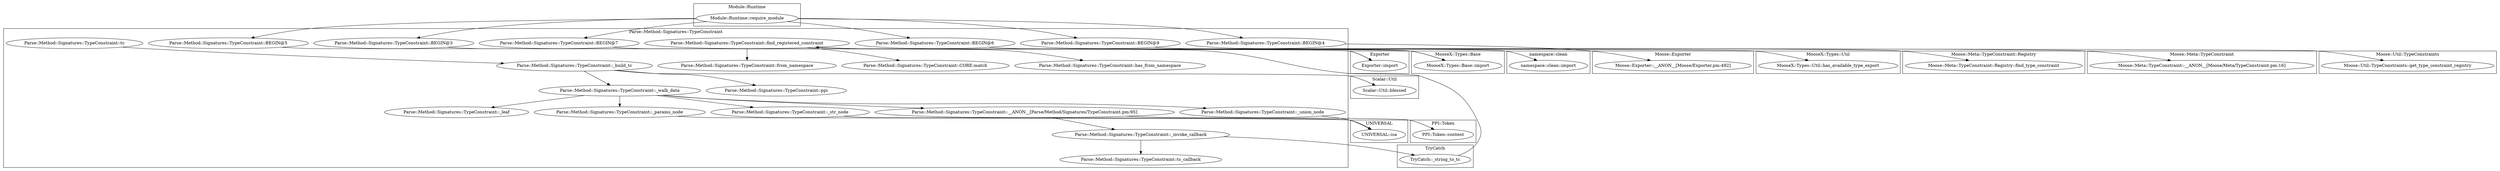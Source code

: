 digraph {
graph [overlap=false]
subgraph cluster_TryCatch {
	label="TryCatch";
	"TryCatch::_string_to_tc";
}
subgraph cluster_MooseX_Types_Util {
	label="MooseX::Types::Util";
	"MooseX::Types::Util::has_available_type_export";
}
subgraph cluster_Scalar_Util {
	label="Scalar::Util";
	"Scalar::Util::blessed";
}
subgraph cluster_UNIVERSAL {
	label="UNIVERSAL";
	"UNIVERSAL::isa";
}
subgraph cluster_namespace_clean {
	label="namespace::clean";
	"namespace::clean::import";
}
subgraph cluster_Parse_Method_Signatures_TypeConstraint {
	label="Parse::Method::Signatures::TypeConstraint";
	"Parse::Method::Signatures::TypeConstraint::BEGIN@3";
	"Parse::Method::Signatures::TypeConstraint::_str_node";
	"Parse::Method::Signatures::TypeConstraint::BEGIN@6";
	"Parse::Method::Signatures::TypeConstraint::__ANON__[Parse/Method/Signatures/TypeConstraint.pm:95]";
	"Parse::Method::Signatures::TypeConstraint::tc";
	"Parse::Method::Signatures::TypeConstraint::_leaf";
	"Parse::Method::Signatures::TypeConstraint::BEGIN@9";
	"Parse::Method::Signatures::TypeConstraint::has_from_namespace";
	"Parse::Method::Signatures::TypeConstraint::from_namespace";
	"Parse::Method::Signatures::TypeConstraint::tc_callback";
	"Parse::Method::Signatures::TypeConstraint::BEGIN@4";
	"Parse::Method::Signatures::TypeConstraint::_walk_data";
	"Parse::Method::Signatures::TypeConstraint::ppi";
	"Parse::Method::Signatures::TypeConstraint::_build_tc";
	"Parse::Method::Signatures::TypeConstraint::CORE:match";
	"Parse::Method::Signatures::TypeConstraint::BEGIN@5";
	"Parse::Method::Signatures::TypeConstraint::BEGIN@7";
	"Parse::Method::Signatures::TypeConstraint::find_registered_constraint";
	"Parse::Method::Signatures::TypeConstraint::_union_node";
	"Parse::Method::Signatures::TypeConstraint::_invoke_callback";
	"Parse::Method::Signatures::TypeConstraint::_params_node";
}
subgraph cluster_PPI_Token {
	label="PPI::Token";
	"PPI::Token::content";
}
subgraph cluster_Moose_Meta_TypeConstraint_Registry {
	label="Moose::Meta::TypeConstraint::Registry";
	"Moose::Meta::TypeConstraint::Registry::find_type_constraint";
}
subgraph cluster_Module_Runtime {
	label="Module::Runtime";
	"Module::Runtime::require_module";
}
subgraph cluster_Exporter {
	label="Exporter";
	"Exporter::import";
}
subgraph cluster_MooseX_Types_Base {
	label="MooseX::Types::Base";
	"MooseX::Types::Base::import";
}
subgraph cluster_Moose_Meta_TypeConstraint {
	label="Moose::Meta::TypeConstraint";
	"Moose::Meta::TypeConstraint::__ANON__[Moose/Meta/TypeConstraint.pm:16]";
}
subgraph cluster_Moose_Exporter {
	label="Moose::Exporter";
	"Moose::Exporter::__ANON__[Moose/Exporter.pm:492]";
}
subgraph cluster_Moose_Util_TypeConstraints {
	label="Moose::Util::TypeConstraints";
	"Moose::Util::TypeConstraints::get_type_constraint_registry";
}
"Parse::Method::Signatures::TypeConstraint::_walk_data" -> "Parse::Method::Signatures::TypeConstraint::__ANON__[Parse/Method/Signatures/TypeConstraint.pm:95]";
"Parse::Method::Signatures::TypeConstraint::_build_tc" -> "Scalar::Util::blessed";
"Module::Runtime::require_module" -> "Parse::Method::Signatures::TypeConstraint::BEGIN@6";
"Parse::Method::Signatures::TypeConstraint::_walk_data" -> "Parse::Method::Signatures::TypeConstraint::_union_node";
"Parse::Method::Signatures::TypeConstraint::find_registered_constraint" -> "Parse::Method::Signatures::TypeConstraint::has_from_namespace";
"Module::Runtime::require_module" -> "Parse::Method::Signatures::TypeConstraint::BEGIN@9";
"Module::Runtime::require_module" -> "Parse::Method::Signatures::TypeConstraint::BEGIN@4";
"TryCatch::_string_to_tc" -> "Parse::Method::Signatures::TypeConstraint::find_registered_constraint";
"Parse::Method::Signatures::TypeConstraint::find_registered_constraint" -> "Moose::Meta::TypeConstraint::Registry::find_type_constraint";
"Parse::Method::Signatures::TypeConstraint::_walk_data" -> "Parse::Method::Signatures::TypeConstraint::_str_node";
"Module::Runtime::require_module" -> "Parse::Method::Signatures::TypeConstraint::BEGIN@7";
"Parse::Method::Signatures::TypeConstraint::BEGIN@9" -> "namespace::clean::import";
"Parse::Method::Signatures::TypeConstraint::_walk_data" -> "Parse::Method::Signatures::TypeConstraint::_leaf";
"Parse::Method::Signatures::TypeConstraint::find_registered_constraint" -> "Parse::Method::Signatures::TypeConstraint::from_namespace";
"Parse::Method::Signatures::TypeConstraint::__ANON__[Parse/Method/Signatures/TypeConstraint.pm:95]" -> "PPI::Token::content";
"Parse::Method::Signatures::TypeConstraint::_build_tc" -> "Parse::Method::Signatures::TypeConstraint::ppi";
"Parse::Method::Signatures::TypeConstraint::tc" -> "Parse::Method::Signatures::TypeConstraint::_build_tc";
"Parse::Method::Signatures::TypeConstraint::BEGIN@4" -> "Moose::Exporter::__ANON__[Moose/Exporter.pm:492]";
"Parse::Method::Signatures::TypeConstraint::BEGIN@6" -> "MooseX::Types::Base::import";
"Parse::Method::Signatures::TypeConstraint::BEGIN@7" -> "MooseX::Types::Base::import";
"Parse::Method::Signatures::TypeConstraint::_build_tc" -> "Parse::Method::Signatures::TypeConstraint::_walk_data";
"Parse::Method::Signatures::TypeConstraint::BEGIN@5" -> "Exporter::import";
"Parse::Method::Signatures::TypeConstraint::BEGIN@3" -> "Exporter::import";
"Module::Runtime::require_module" -> "Parse::Method::Signatures::TypeConstraint::BEGIN@5";
"Module::Runtime::require_module" -> "Parse::Method::Signatures::TypeConstraint::BEGIN@3";
"Parse::Method::Signatures::TypeConstraint::find_registered_constraint" -> "Moose::Util::TypeConstraints::get_type_constraint_registry";
"Parse::Method::Signatures::TypeConstraint::_params_node" -> "UNIVERSAL::isa";
"Parse::Method::Signatures::TypeConstraint::_union_node" -> "UNIVERSAL::isa";
"Parse::Method::Signatures::TypeConstraint::_str_node" -> "UNIVERSAL::isa";
"Parse::Method::Signatures::TypeConstraint::_walk_data" -> "Parse::Method::Signatures::TypeConstraint::_params_node";
"Parse::Method::Signatures::TypeConstraint::find_registered_constraint" -> "Parse::Method::Signatures::TypeConstraint::CORE:match";
"Parse::Method::Signatures::TypeConstraint::find_registered_constraint" -> "Moose::Meta::TypeConstraint::__ANON__[Moose/Meta/TypeConstraint.pm:16]";
"Parse::Method::Signatures::TypeConstraint::find_registered_constraint" -> "MooseX::Types::Util::has_available_type_export";
"Parse::Method::Signatures::TypeConstraint::_invoke_callback" -> "TryCatch::_string_to_tc";
"Parse::Method::Signatures::TypeConstraint::__ANON__[Parse/Method/Signatures/TypeConstraint.pm:95]" -> "Parse::Method::Signatures::TypeConstraint::_invoke_callback";
"Parse::Method::Signatures::TypeConstraint::_invoke_callback" -> "Parse::Method::Signatures::TypeConstraint::tc_callback";
}
